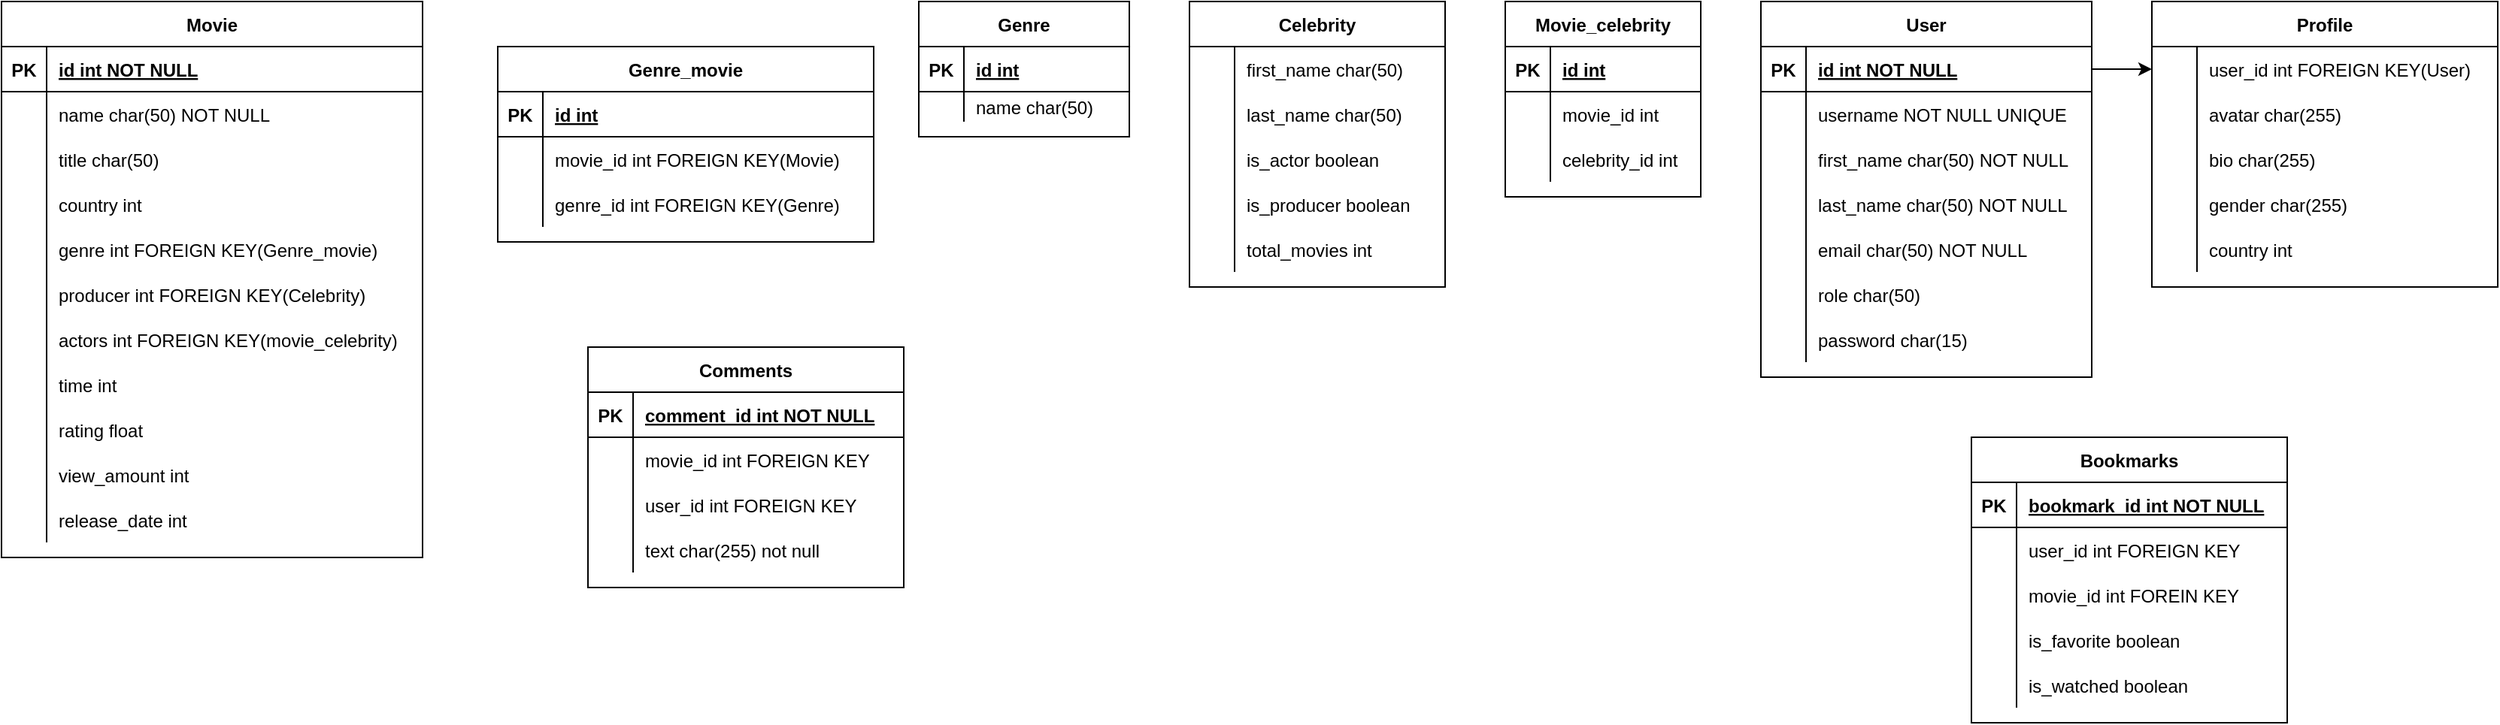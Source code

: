 <mxfile version="20.6.2" type="device"><diagram id="R2lEEEUBdFMjLlhIrx00" name="Page-1"><mxGraphModel dx="1697" dy="449" grid="1" gridSize="10" guides="1" tooltips="1" connect="1" arrows="1" fold="1" page="1" pageScale="1" pageWidth="850" pageHeight="1100" math="0" shadow="0" extFonts="Permanent Marker^https://fonts.googleapis.com/css?family=Permanent+Marker"><root><mxCell id="0"/><mxCell id="1" parent="0"/><mxCell id="4QuX4RFmd0VjL3RTdaR1-1" value="Movie" style="shape=table;startSize=30;container=1;collapsible=1;childLayout=tableLayout;fixedRows=1;rowLines=0;fontStyle=1;align=center;resizeLast=1;" parent="1" vertex="1"><mxGeometry x="-410" y="50" width="280" height="370" as="geometry"/></mxCell><mxCell id="4QuX4RFmd0VjL3RTdaR1-2" value="" style="shape=tableRow;horizontal=0;startSize=0;swimlaneHead=0;swimlaneBody=0;fillColor=none;collapsible=0;dropTarget=0;points=[[0,0.5],[1,0.5]];portConstraint=eastwest;top=0;left=0;right=0;bottom=1;" parent="4QuX4RFmd0VjL3RTdaR1-1" vertex="1"><mxGeometry y="30" width="280" height="30" as="geometry"/></mxCell><mxCell id="4QuX4RFmd0VjL3RTdaR1-3" value="PK" style="shape=partialRectangle;overflow=hidden;connectable=0;fillColor=none;top=0;left=0;bottom=0;right=0;fontStyle=1;" parent="4QuX4RFmd0VjL3RTdaR1-2" vertex="1"><mxGeometry width="30" height="30" as="geometry"><mxRectangle width="30" height="30" as="alternateBounds"/></mxGeometry></mxCell><mxCell id="4QuX4RFmd0VjL3RTdaR1-4" value="id int NOT NULL " style="shape=partialRectangle;overflow=hidden;connectable=0;fillColor=none;align=left;top=0;left=0;bottom=0;right=0;spacingLeft=6;fontStyle=5;" parent="4QuX4RFmd0VjL3RTdaR1-2" vertex="1"><mxGeometry x="30" width="250" height="30" as="geometry"><mxRectangle width="250" height="30" as="alternateBounds"/></mxGeometry></mxCell><mxCell id="4QuX4RFmd0VjL3RTdaR1-5" value="" style="shape=tableRow;horizontal=0;startSize=0;swimlaneHead=0;swimlaneBody=0;fillColor=none;collapsible=0;dropTarget=0;points=[[0,0.5],[1,0.5]];portConstraint=eastwest;top=0;left=0;right=0;bottom=0;" parent="4QuX4RFmd0VjL3RTdaR1-1" vertex="1"><mxGeometry y="60" width="280" height="30" as="geometry"/></mxCell><mxCell id="4QuX4RFmd0VjL3RTdaR1-6" value="" style="shape=partialRectangle;overflow=hidden;connectable=0;fillColor=none;top=0;left=0;bottom=0;right=0;" parent="4QuX4RFmd0VjL3RTdaR1-5" vertex="1"><mxGeometry width="30" height="30" as="geometry"><mxRectangle width="30" height="30" as="alternateBounds"/></mxGeometry></mxCell><mxCell id="4QuX4RFmd0VjL3RTdaR1-7" value="name char(50) NOT NULL" style="shape=partialRectangle;overflow=hidden;connectable=0;fillColor=none;align=left;top=0;left=0;bottom=0;right=0;spacingLeft=6;" parent="4QuX4RFmd0VjL3RTdaR1-5" vertex="1"><mxGeometry x="30" width="250" height="30" as="geometry"><mxRectangle width="250" height="30" as="alternateBounds"/></mxGeometry></mxCell><mxCell id="4QuX4RFmd0VjL3RTdaR1-8" value="" style="shape=tableRow;horizontal=0;startSize=0;swimlaneHead=0;swimlaneBody=0;fillColor=none;collapsible=0;dropTarget=0;points=[[0,0.5],[1,0.5]];portConstraint=eastwest;top=0;left=0;right=0;bottom=0;" parent="4QuX4RFmd0VjL3RTdaR1-1" vertex="1"><mxGeometry y="90" width="280" height="30" as="geometry"/></mxCell><mxCell id="4QuX4RFmd0VjL3RTdaR1-9" value="" style="shape=partialRectangle;overflow=hidden;connectable=0;fillColor=none;top=0;left=0;bottom=0;right=0;" parent="4QuX4RFmd0VjL3RTdaR1-8" vertex="1"><mxGeometry width="30" height="30" as="geometry"><mxRectangle width="30" height="30" as="alternateBounds"/></mxGeometry></mxCell><mxCell id="4QuX4RFmd0VjL3RTdaR1-10" value="title char(50)" style="shape=partialRectangle;overflow=hidden;connectable=0;fillColor=none;align=left;top=0;left=0;bottom=0;right=0;spacingLeft=6;" parent="4QuX4RFmd0VjL3RTdaR1-8" vertex="1"><mxGeometry x="30" width="250" height="30" as="geometry"><mxRectangle width="250" height="30" as="alternateBounds"/></mxGeometry></mxCell><mxCell id="4QuX4RFmd0VjL3RTdaR1-11" value="" style="shape=tableRow;horizontal=0;startSize=0;swimlaneHead=0;swimlaneBody=0;fillColor=none;collapsible=0;dropTarget=0;points=[[0,0.5],[1,0.5]];portConstraint=eastwest;top=0;left=0;right=0;bottom=0;" parent="4QuX4RFmd0VjL3RTdaR1-1" vertex="1"><mxGeometry y="120" width="280" height="30" as="geometry"/></mxCell><mxCell id="4QuX4RFmd0VjL3RTdaR1-12" value="" style="shape=partialRectangle;overflow=hidden;connectable=0;fillColor=none;top=0;left=0;bottom=0;right=0;" parent="4QuX4RFmd0VjL3RTdaR1-11" vertex="1"><mxGeometry width="30" height="30" as="geometry"><mxRectangle width="30" height="30" as="alternateBounds"/></mxGeometry></mxCell><mxCell id="4QuX4RFmd0VjL3RTdaR1-13" value="country int" style="shape=partialRectangle;overflow=hidden;connectable=0;fillColor=none;align=left;top=0;left=0;bottom=0;right=0;spacingLeft=6;" parent="4QuX4RFmd0VjL3RTdaR1-11" vertex="1"><mxGeometry x="30" width="250" height="30" as="geometry"><mxRectangle width="250" height="30" as="alternateBounds"/></mxGeometry></mxCell><mxCell id="4QuX4RFmd0VjL3RTdaR1-14" value="" style="shape=tableRow;horizontal=0;startSize=0;swimlaneHead=0;swimlaneBody=0;fillColor=none;collapsible=0;dropTarget=0;points=[[0,0.5],[1,0.5]];portConstraint=eastwest;top=0;left=0;right=0;bottom=0;" parent="4QuX4RFmd0VjL3RTdaR1-1" vertex="1"><mxGeometry y="150" width="280" height="30" as="geometry"/></mxCell><mxCell id="4QuX4RFmd0VjL3RTdaR1-15" value="" style="shape=partialRectangle;overflow=hidden;connectable=0;fillColor=none;top=0;left=0;bottom=0;right=0;" parent="4QuX4RFmd0VjL3RTdaR1-14" vertex="1"><mxGeometry width="30" height="30" as="geometry"><mxRectangle width="30" height="30" as="alternateBounds"/></mxGeometry></mxCell><mxCell id="4QuX4RFmd0VjL3RTdaR1-16" value="genre int FOREIGN KEY(Genre_movie)" style="shape=partialRectangle;overflow=hidden;connectable=0;fillColor=none;align=left;top=0;left=0;bottom=0;right=0;spacingLeft=6;" parent="4QuX4RFmd0VjL3RTdaR1-14" vertex="1"><mxGeometry x="30" width="250" height="30" as="geometry"><mxRectangle width="250" height="30" as="alternateBounds"/></mxGeometry></mxCell><mxCell id="4QuX4RFmd0VjL3RTdaR1-17" value="" style="shape=tableRow;horizontal=0;startSize=0;swimlaneHead=0;swimlaneBody=0;fillColor=none;collapsible=0;dropTarget=0;points=[[0,0.5],[1,0.5]];portConstraint=eastwest;top=0;left=0;right=0;bottom=0;" parent="4QuX4RFmd0VjL3RTdaR1-1" vertex="1"><mxGeometry y="180" width="280" height="30" as="geometry"/></mxCell><mxCell id="4QuX4RFmd0VjL3RTdaR1-18" value="" style="shape=partialRectangle;overflow=hidden;connectable=0;fillColor=none;top=0;left=0;bottom=0;right=0;" parent="4QuX4RFmd0VjL3RTdaR1-17" vertex="1"><mxGeometry width="30" height="30" as="geometry"><mxRectangle width="30" height="30" as="alternateBounds"/></mxGeometry></mxCell><mxCell id="4QuX4RFmd0VjL3RTdaR1-19" value="producer int FOREIGN KEY(Celebrity)" style="shape=partialRectangle;overflow=hidden;connectable=0;fillColor=none;align=left;top=0;left=0;bottom=0;right=0;spacingLeft=6;" parent="4QuX4RFmd0VjL3RTdaR1-17" vertex="1"><mxGeometry x="30" width="250" height="30" as="geometry"><mxRectangle width="250" height="30" as="alternateBounds"/></mxGeometry></mxCell><mxCell id="4QuX4RFmd0VjL3RTdaR1-20" value="" style="shape=tableRow;horizontal=0;startSize=0;swimlaneHead=0;swimlaneBody=0;fillColor=none;collapsible=0;dropTarget=0;points=[[0,0.5],[1,0.5]];portConstraint=eastwest;top=0;left=0;right=0;bottom=0;" parent="4QuX4RFmd0VjL3RTdaR1-1" vertex="1"><mxGeometry y="210" width="280" height="30" as="geometry"/></mxCell><mxCell id="4QuX4RFmd0VjL3RTdaR1-21" value="" style="shape=partialRectangle;overflow=hidden;connectable=0;fillColor=none;top=0;left=0;bottom=0;right=0;" parent="4QuX4RFmd0VjL3RTdaR1-20" vertex="1"><mxGeometry width="30" height="30" as="geometry"><mxRectangle width="30" height="30" as="alternateBounds"/></mxGeometry></mxCell><mxCell id="4QuX4RFmd0VjL3RTdaR1-22" value="actors int FOREIGN KEY(movie_celebrity)" style="shape=partialRectangle;overflow=hidden;connectable=0;fillColor=none;align=left;top=0;left=0;bottom=0;right=0;spacingLeft=6;" parent="4QuX4RFmd0VjL3RTdaR1-20" vertex="1"><mxGeometry x="30" width="250" height="30" as="geometry"><mxRectangle width="250" height="30" as="alternateBounds"/></mxGeometry></mxCell><mxCell id="4QuX4RFmd0VjL3RTdaR1-23" value="" style="shape=tableRow;horizontal=0;startSize=0;swimlaneHead=0;swimlaneBody=0;fillColor=none;collapsible=0;dropTarget=0;points=[[0,0.5],[1,0.5]];portConstraint=eastwest;top=0;left=0;right=0;bottom=0;" parent="4QuX4RFmd0VjL3RTdaR1-1" vertex="1"><mxGeometry y="240" width="280" height="30" as="geometry"/></mxCell><mxCell id="4QuX4RFmd0VjL3RTdaR1-24" value="" style="shape=partialRectangle;overflow=hidden;connectable=0;fillColor=none;top=0;left=0;bottom=0;right=0;" parent="4QuX4RFmd0VjL3RTdaR1-23" vertex="1"><mxGeometry width="30" height="30" as="geometry"><mxRectangle width="30" height="30" as="alternateBounds"/></mxGeometry></mxCell><mxCell id="4QuX4RFmd0VjL3RTdaR1-25" value="time int" style="shape=partialRectangle;overflow=hidden;connectable=0;fillColor=none;align=left;top=0;left=0;bottom=0;right=0;spacingLeft=6;" parent="4QuX4RFmd0VjL3RTdaR1-23" vertex="1"><mxGeometry x="30" width="250" height="30" as="geometry"><mxRectangle width="250" height="30" as="alternateBounds"/></mxGeometry></mxCell><mxCell id="4QuX4RFmd0VjL3RTdaR1-26" value="" style="shape=tableRow;horizontal=0;startSize=0;swimlaneHead=0;swimlaneBody=0;fillColor=none;collapsible=0;dropTarget=0;points=[[0,0.5],[1,0.5]];portConstraint=eastwest;top=0;left=0;right=0;bottom=0;" parent="4QuX4RFmd0VjL3RTdaR1-1" vertex="1"><mxGeometry y="270" width="280" height="30" as="geometry"/></mxCell><mxCell id="4QuX4RFmd0VjL3RTdaR1-27" value="" style="shape=partialRectangle;overflow=hidden;connectable=0;fillColor=none;top=0;left=0;bottom=0;right=0;" parent="4QuX4RFmd0VjL3RTdaR1-26" vertex="1"><mxGeometry width="30" height="30" as="geometry"><mxRectangle width="30" height="30" as="alternateBounds"/></mxGeometry></mxCell><mxCell id="4QuX4RFmd0VjL3RTdaR1-28" value="rating float" style="shape=partialRectangle;overflow=hidden;connectable=0;fillColor=none;align=left;top=0;left=0;bottom=0;right=0;spacingLeft=6;" parent="4QuX4RFmd0VjL3RTdaR1-26" vertex="1"><mxGeometry x="30" width="250" height="30" as="geometry"><mxRectangle width="250" height="30" as="alternateBounds"/></mxGeometry></mxCell><mxCell id="4QuX4RFmd0VjL3RTdaR1-29" value="" style="shape=tableRow;horizontal=0;startSize=0;swimlaneHead=0;swimlaneBody=0;fillColor=none;collapsible=0;dropTarget=0;points=[[0,0.5],[1,0.5]];portConstraint=eastwest;top=0;left=0;right=0;bottom=0;" parent="4QuX4RFmd0VjL3RTdaR1-1" vertex="1"><mxGeometry y="300" width="280" height="30" as="geometry"/></mxCell><mxCell id="4QuX4RFmd0VjL3RTdaR1-30" value="" style="shape=partialRectangle;overflow=hidden;connectable=0;fillColor=none;top=0;left=0;bottom=0;right=0;" parent="4QuX4RFmd0VjL3RTdaR1-29" vertex="1"><mxGeometry width="30" height="30" as="geometry"><mxRectangle width="30" height="30" as="alternateBounds"/></mxGeometry></mxCell><mxCell id="4QuX4RFmd0VjL3RTdaR1-31" value="view_amount int" style="shape=partialRectangle;overflow=hidden;connectable=0;fillColor=none;align=left;top=0;left=0;bottom=0;right=0;spacingLeft=6;" parent="4QuX4RFmd0VjL3RTdaR1-29" vertex="1"><mxGeometry x="30" width="250" height="30" as="geometry"><mxRectangle width="250" height="30" as="alternateBounds"/></mxGeometry></mxCell><mxCell id="4QuX4RFmd0VjL3RTdaR1-32" value="" style="shape=tableRow;horizontal=0;startSize=0;swimlaneHead=0;swimlaneBody=0;fillColor=none;collapsible=0;dropTarget=0;points=[[0,0.5],[1,0.5]];portConstraint=eastwest;top=0;left=0;right=0;bottom=0;" parent="4QuX4RFmd0VjL3RTdaR1-1" vertex="1"><mxGeometry y="330" width="280" height="30" as="geometry"/></mxCell><mxCell id="4QuX4RFmd0VjL3RTdaR1-33" value="" style="shape=partialRectangle;overflow=hidden;connectable=0;fillColor=none;top=0;left=0;bottom=0;right=0;" parent="4QuX4RFmd0VjL3RTdaR1-32" vertex="1"><mxGeometry width="30" height="30" as="geometry"><mxRectangle width="30" height="30" as="alternateBounds"/></mxGeometry></mxCell><mxCell id="4QuX4RFmd0VjL3RTdaR1-34" value="release_date int" style="shape=partialRectangle;overflow=hidden;connectable=0;fillColor=none;align=left;top=0;left=0;bottom=0;right=0;spacingLeft=6;" parent="4QuX4RFmd0VjL3RTdaR1-32" vertex="1"><mxGeometry x="30" width="250" height="30" as="geometry"><mxRectangle width="250" height="30" as="alternateBounds"/></mxGeometry></mxCell><mxCell id="4QuX4RFmd0VjL3RTdaR1-35" value="Genre_movie" style="shape=table;startSize=30;container=1;collapsible=1;childLayout=tableLayout;fixedRows=1;rowLines=0;fontStyle=1;align=center;resizeLast=1;" parent="1" vertex="1"><mxGeometry x="-80" y="80" width="250" height="130" as="geometry"/></mxCell><mxCell id="4QuX4RFmd0VjL3RTdaR1-36" value="" style="shape=tableRow;horizontal=0;startSize=0;swimlaneHead=0;swimlaneBody=0;fillColor=none;collapsible=0;dropTarget=0;points=[[0,0.5],[1,0.5]];portConstraint=eastwest;top=0;left=0;right=0;bottom=1;" parent="4QuX4RFmd0VjL3RTdaR1-35" vertex="1"><mxGeometry y="30" width="250" height="30" as="geometry"/></mxCell><mxCell id="4QuX4RFmd0VjL3RTdaR1-37" value="PK" style="shape=partialRectangle;overflow=hidden;connectable=0;fillColor=none;top=0;left=0;bottom=0;right=0;fontStyle=1;" parent="4QuX4RFmd0VjL3RTdaR1-36" vertex="1"><mxGeometry width="30" height="30" as="geometry"><mxRectangle width="30" height="30" as="alternateBounds"/></mxGeometry></mxCell><mxCell id="4QuX4RFmd0VjL3RTdaR1-38" value="id int" style="shape=partialRectangle;overflow=hidden;connectable=0;fillColor=none;align=left;top=0;left=0;bottom=0;right=0;spacingLeft=6;fontStyle=5;" parent="4QuX4RFmd0VjL3RTdaR1-36" vertex="1"><mxGeometry x="30" width="220" height="30" as="geometry"><mxRectangle width="220" height="30" as="alternateBounds"/></mxGeometry></mxCell><mxCell id="4QuX4RFmd0VjL3RTdaR1-39" value="" style="shape=tableRow;horizontal=0;startSize=0;swimlaneHead=0;swimlaneBody=0;fillColor=none;collapsible=0;dropTarget=0;points=[[0,0.5],[1,0.5]];portConstraint=eastwest;top=0;left=0;right=0;bottom=0;" parent="4QuX4RFmd0VjL3RTdaR1-35" vertex="1"><mxGeometry y="60" width="250" height="30" as="geometry"/></mxCell><mxCell id="4QuX4RFmd0VjL3RTdaR1-40" value="" style="shape=partialRectangle;overflow=hidden;connectable=0;fillColor=none;top=0;left=0;bottom=0;right=0;" parent="4QuX4RFmd0VjL3RTdaR1-39" vertex="1"><mxGeometry width="30" height="30" as="geometry"><mxRectangle width="30" height="30" as="alternateBounds"/></mxGeometry></mxCell><mxCell id="4QuX4RFmd0VjL3RTdaR1-41" value="movie_id int FOREIGN KEY(Movie)" style="shape=partialRectangle;overflow=hidden;connectable=0;fillColor=none;align=left;top=0;left=0;bottom=0;right=0;spacingLeft=6;" parent="4QuX4RFmd0VjL3RTdaR1-39" vertex="1"><mxGeometry x="30" width="220" height="30" as="geometry"><mxRectangle width="220" height="30" as="alternateBounds"/></mxGeometry></mxCell><mxCell id="4QuX4RFmd0VjL3RTdaR1-42" value="" style="shape=tableRow;horizontal=0;startSize=0;swimlaneHead=0;swimlaneBody=0;fillColor=none;collapsible=0;dropTarget=0;points=[[0,0.5],[1,0.5]];portConstraint=eastwest;top=0;left=0;right=0;bottom=0;" parent="4QuX4RFmd0VjL3RTdaR1-35" vertex="1"><mxGeometry y="90" width="250" height="30" as="geometry"/></mxCell><mxCell id="4QuX4RFmd0VjL3RTdaR1-43" value="" style="shape=partialRectangle;overflow=hidden;connectable=0;fillColor=none;top=0;left=0;bottom=0;right=0;" parent="4QuX4RFmd0VjL3RTdaR1-42" vertex="1"><mxGeometry width="30" height="30" as="geometry"><mxRectangle width="30" height="30" as="alternateBounds"/></mxGeometry></mxCell><mxCell id="4QuX4RFmd0VjL3RTdaR1-44" value="genre_id int FOREIGN KEY(Genre)" style="shape=partialRectangle;overflow=hidden;connectable=0;fillColor=none;align=left;top=0;left=0;bottom=0;right=0;spacingLeft=6;" parent="4QuX4RFmd0VjL3RTdaR1-42" vertex="1"><mxGeometry x="30" width="220" height="30" as="geometry"><mxRectangle width="220" height="30" as="alternateBounds"/></mxGeometry></mxCell><mxCell id="4QuX4RFmd0VjL3RTdaR1-45" value="Genre" style="shape=table;startSize=30;container=1;collapsible=1;childLayout=tableLayout;fixedRows=1;rowLines=0;fontStyle=1;align=center;resizeLast=1;" parent="1" vertex="1"><mxGeometry x="200" y="50" width="140" height="90" as="geometry"/></mxCell><mxCell id="4QuX4RFmd0VjL3RTdaR1-46" value="" style="shape=tableRow;horizontal=0;startSize=0;swimlaneHead=0;swimlaneBody=0;fillColor=none;collapsible=0;dropTarget=0;points=[[0,0.5],[1,0.5]];portConstraint=eastwest;top=0;left=0;right=0;bottom=1;" parent="4QuX4RFmd0VjL3RTdaR1-45" vertex="1"><mxGeometry y="30" width="140" height="30" as="geometry"/></mxCell><mxCell id="4QuX4RFmd0VjL3RTdaR1-47" value="PK" style="shape=partialRectangle;overflow=hidden;connectable=0;fillColor=none;top=0;left=0;bottom=0;right=0;fontStyle=1;" parent="4QuX4RFmd0VjL3RTdaR1-46" vertex="1"><mxGeometry width="30" height="30" as="geometry"><mxRectangle width="30" height="30" as="alternateBounds"/></mxGeometry></mxCell><mxCell id="4QuX4RFmd0VjL3RTdaR1-48" value="id int" style="shape=partialRectangle;overflow=hidden;connectable=0;fillColor=none;align=left;top=0;left=0;bottom=0;right=0;spacingLeft=6;fontStyle=5;" parent="4QuX4RFmd0VjL3RTdaR1-46" vertex="1"><mxGeometry x="30" width="110" height="30" as="geometry"><mxRectangle width="110" height="30" as="alternateBounds"/></mxGeometry></mxCell><mxCell id="4QuX4RFmd0VjL3RTdaR1-49" value="" style="shape=tableRow;horizontal=0;startSize=0;swimlaneHead=0;swimlaneBody=0;fillColor=none;collapsible=0;dropTarget=0;points=[[0,0.5],[1,0.5]];portConstraint=eastwest;top=0;left=0;right=0;bottom=0;" parent="4QuX4RFmd0VjL3RTdaR1-45" vertex="1"><mxGeometry y="60" width="140" height="20" as="geometry"/></mxCell><mxCell id="4QuX4RFmd0VjL3RTdaR1-50" value="" style="shape=partialRectangle;overflow=hidden;connectable=0;fillColor=none;top=0;left=0;bottom=0;right=0;" parent="4QuX4RFmd0VjL3RTdaR1-49" vertex="1"><mxGeometry width="30" height="20" as="geometry"><mxRectangle width="30" height="20" as="alternateBounds"/></mxGeometry></mxCell><mxCell id="4QuX4RFmd0VjL3RTdaR1-51" value="name char(50)" style="shape=partialRectangle;overflow=hidden;connectable=0;fillColor=none;align=left;top=0;left=0;bottom=0;right=0;spacingLeft=6;" parent="4QuX4RFmd0VjL3RTdaR1-49" vertex="1"><mxGeometry x="30" width="110" height="20" as="geometry"><mxRectangle width="110" height="20" as="alternateBounds"/></mxGeometry></mxCell><mxCell id="4QuX4RFmd0VjL3RTdaR1-52" value="Celebrity" style="shape=table;startSize=30;container=1;collapsible=1;childLayout=tableLayout;fixedRows=1;rowLines=0;fontStyle=1;align=center;resizeLast=1;" parent="1" vertex="1"><mxGeometry x="380" y="50" width="170" height="190" as="geometry"/></mxCell><mxCell id="4QuX4RFmd0VjL3RTdaR1-53" value="" style="shape=tableRow;horizontal=0;startSize=0;swimlaneHead=0;swimlaneBody=0;fillColor=none;collapsible=0;dropTarget=0;points=[[0,0.5],[1,0.5]];portConstraint=eastwest;top=0;left=0;right=0;bottom=0;" parent="4QuX4RFmd0VjL3RTdaR1-52" vertex="1"><mxGeometry y="30" width="170" height="30" as="geometry"/></mxCell><mxCell id="4QuX4RFmd0VjL3RTdaR1-54" value="" style="shape=partialRectangle;overflow=hidden;connectable=0;fillColor=none;top=0;left=0;bottom=0;right=0;" parent="4QuX4RFmd0VjL3RTdaR1-53" vertex="1"><mxGeometry width="30" height="30" as="geometry"><mxRectangle width="30" height="30" as="alternateBounds"/></mxGeometry></mxCell><mxCell id="4QuX4RFmd0VjL3RTdaR1-55" value="first_name char(50)" style="shape=partialRectangle;overflow=hidden;connectable=0;fillColor=none;align=left;top=0;left=0;bottom=0;right=0;spacingLeft=6;" parent="4QuX4RFmd0VjL3RTdaR1-53" vertex="1"><mxGeometry x="30" width="140" height="30" as="geometry"><mxRectangle width="140" height="30" as="alternateBounds"/></mxGeometry></mxCell><mxCell id="4QuX4RFmd0VjL3RTdaR1-56" value="" style="shape=tableRow;horizontal=0;startSize=0;swimlaneHead=0;swimlaneBody=0;fillColor=none;collapsible=0;dropTarget=0;points=[[0,0.5],[1,0.5]];portConstraint=eastwest;top=0;left=0;right=0;bottom=0;" parent="4QuX4RFmd0VjL3RTdaR1-52" vertex="1"><mxGeometry y="60" width="170" height="30" as="geometry"/></mxCell><mxCell id="4QuX4RFmd0VjL3RTdaR1-57" value="" style="shape=partialRectangle;overflow=hidden;connectable=0;fillColor=none;top=0;left=0;bottom=0;right=0;" parent="4QuX4RFmd0VjL3RTdaR1-56" vertex="1"><mxGeometry width="30" height="30" as="geometry"><mxRectangle width="30" height="30" as="alternateBounds"/></mxGeometry></mxCell><mxCell id="4QuX4RFmd0VjL3RTdaR1-58" value="last_name char(50)" style="shape=partialRectangle;overflow=hidden;connectable=0;fillColor=none;align=left;top=0;left=0;bottom=0;right=0;spacingLeft=6;" parent="4QuX4RFmd0VjL3RTdaR1-56" vertex="1"><mxGeometry x="30" width="140" height="30" as="geometry"><mxRectangle width="140" height="30" as="alternateBounds"/></mxGeometry></mxCell><mxCell id="4QuX4RFmd0VjL3RTdaR1-59" value="" style="shape=tableRow;horizontal=0;startSize=0;swimlaneHead=0;swimlaneBody=0;fillColor=none;collapsible=0;dropTarget=0;points=[[0,0.5],[1,0.5]];portConstraint=eastwest;top=0;left=0;right=0;bottom=0;" parent="4QuX4RFmd0VjL3RTdaR1-52" vertex="1"><mxGeometry y="90" width="170" height="30" as="geometry"/></mxCell><mxCell id="4QuX4RFmd0VjL3RTdaR1-60" value="" style="shape=partialRectangle;overflow=hidden;connectable=0;fillColor=none;top=0;left=0;bottom=0;right=0;" parent="4QuX4RFmd0VjL3RTdaR1-59" vertex="1"><mxGeometry width="30" height="30" as="geometry"><mxRectangle width="30" height="30" as="alternateBounds"/></mxGeometry></mxCell><mxCell id="4QuX4RFmd0VjL3RTdaR1-61" value="is_actor boolean" style="shape=partialRectangle;overflow=hidden;connectable=0;fillColor=none;align=left;top=0;left=0;bottom=0;right=0;spacingLeft=6;" parent="4QuX4RFmd0VjL3RTdaR1-59" vertex="1"><mxGeometry x="30" width="140" height="30" as="geometry"><mxRectangle width="140" height="30" as="alternateBounds"/></mxGeometry></mxCell><mxCell id="4QuX4RFmd0VjL3RTdaR1-62" value="" style="shape=tableRow;horizontal=0;startSize=0;swimlaneHead=0;swimlaneBody=0;fillColor=none;collapsible=0;dropTarget=0;points=[[0,0.5],[1,0.5]];portConstraint=eastwest;top=0;left=0;right=0;bottom=0;" parent="4QuX4RFmd0VjL3RTdaR1-52" vertex="1"><mxGeometry y="120" width="170" height="30" as="geometry"/></mxCell><mxCell id="4QuX4RFmd0VjL3RTdaR1-63" value="" style="shape=partialRectangle;overflow=hidden;connectable=0;fillColor=none;top=0;left=0;bottom=0;right=0;" parent="4QuX4RFmd0VjL3RTdaR1-62" vertex="1"><mxGeometry width="30" height="30" as="geometry"><mxRectangle width="30" height="30" as="alternateBounds"/></mxGeometry></mxCell><mxCell id="4QuX4RFmd0VjL3RTdaR1-64" value="is_producer boolean" style="shape=partialRectangle;overflow=hidden;connectable=0;fillColor=none;align=left;top=0;left=0;bottom=0;right=0;spacingLeft=6;" parent="4QuX4RFmd0VjL3RTdaR1-62" vertex="1"><mxGeometry x="30" width="140" height="30" as="geometry"><mxRectangle width="140" height="30" as="alternateBounds"/></mxGeometry></mxCell><mxCell id="4QuX4RFmd0VjL3RTdaR1-65" value="" style="shape=tableRow;horizontal=0;startSize=0;swimlaneHead=0;swimlaneBody=0;fillColor=none;collapsible=0;dropTarget=0;points=[[0,0.5],[1,0.5]];portConstraint=eastwest;top=0;left=0;right=0;bottom=0;" parent="4QuX4RFmd0VjL3RTdaR1-52" vertex="1"><mxGeometry y="150" width="170" height="30" as="geometry"/></mxCell><mxCell id="4QuX4RFmd0VjL3RTdaR1-66" value="" style="shape=partialRectangle;overflow=hidden;connectable=0;fillColor=none;top=0;left=0;bottom=0;right=0;" parent="4QuX4RFmd0VjL3RTdaR1-65" vertex="1"><mxGeometry width="30" height="30" as="geometry"><mxRectangle width="30" height="30" as="alternateBounds"/></mxGeometry></mxCell><mxCell id="4QuX4RFmd0VjL3RTdaR1-67" value="total_movies int" style="shape=partialRectangle;overflow=hidden;connectable=0;fillColor=none;align=left;top=0;left=0;bottom=0;right=0;spacingLeft=6;" parent="4QuX4RFmd0VjL3RTdaR1-65" vertex="1"><mxGeometry x="30" width="140" height="30" as="geometry"><mxRectangle width="140" height="30" as="alternateBounds"/></mxGeometry></mxCell><mxCell id="4QuX4RFmd0VjL3RTdaR1-68" value="Movie_celebrity" style="shape=table;startSize=30;container=1;collapsible=1;childLayout=tableLayout;fixedRows=1;rowLines=0;fontStyle=1;align=center;resizeLast=1;" parent="1" vertex="1"><mxGeometry x="590" y="50" width="130" height="130" as="geometry"/></mxCell><mxCell id="4QuX4RFmd0VjL3RTdaR1-69" value="" style="shape=tableRow;horizontal=0;startSize=0;swimlaneHead=0;swimlaneBody=0;fillColor=none;collapsible=0;dropTarget=0;points=[[0,0.5],[1,0.5]];portConstraint=eastwest;top=0;left=0;right=0;bottom=1;" parent="4QuX4RFmd0VjL3RTdaR1-68" vertex="1"><mxGeometry y="30" width="130" height="30" as="geometry"/></mxCell><mxCell id="4QuX4RFmd0VjL3RTdaR1-70" value="PK" style="shape=partialRectangle;overflow=hidden;connectable=0;fillColor=none;top=0;left=0;bottom=0;right=0;fontStyle=1;" parent="4QuX4RFmd0VjL3RTdaR1-69" vertex="1"><mxGeometry width="30" height="30" as="geometry"><mxRectangle width="30" height="30" as="alternateBounds"/></mxGeometry></mxCell><mxCell id="4QuX4RFmd0VjL3RTdaR1-71" value="id int" style="shape=partialRectangle;overflow=hidden;connectable=0;fillColor=none;align=left;top=0;left=0;bottom=0;right=0;spacingLeft=6;fontStyle=5;" parent="4QuX4RFmd0VjL3RTdaR1-69" vertex="1"><mxGeometry x="30" width="100" height="30" as="geometry"><mxRectangle width="100" height="30" as="alternateBounds"/></mxGeometry></mxCell><mxCell id="4QuX4RFmd0VjL3RTdaR1-72" value="" style="shape=tableRow;horizontal=0;startSize=0;swimlaneHead=0;swimlaneBody=0;fillColor=none;collapsible=0;dropTarget=0;points=[[0,0.5],[1,0.5]];portConstraint=eastwest;top=0;left=0;right=0;bottom=0;" parent="4QuX4RFmd0VjL3RTdaR1-68" vertex="1"><mxGeometry y="60" width="130" height="30" as="geometry"/></mxCell><mxCell id="4QuX4RFmd0VjL3RTdaR1-73" value="" style="shape=partialRectangle;overflow=hidden;connectable=0;fillColor=none;top=0;left=0;bottom=0;right=0;" parent="4QuX4RFmd0VjL3RTdaR1-72" vertex="1"><mxGeometry width="30" height="30" as="geometry"><mxRectangle width="30" height="30" as="alternateBounds"/></mxGeometry></mxCell><mxCell id="4QuX4RFmd0VjL3RTdaR1-74" value="movie_id int" style="shape=partialRectangle;overflow=hidden;connectable=0;fillColor=none;align=left;top=0;left=0;bottom=0;right=0;spacingLeft=6;" parent="4QuX4RFmd0VjL3RTdaR1-72" vertex="1"><mxGeometry x="30" width="100" height="30" as="geometry"><mxRectangle width="100" height="30" as="alternateBounds"/></mxGeometry></mxCell><mxCell id="4QuX4RFmd0VjL3RTdaR1-75" value="" style="shape=tableRow;horizontal=0;startSize=0;swimlaneHead=0;swimlaneBody=0;fillColor=none;collapsible=0;dropTarget=0;points=[[0,0.5],[1,0.5]];portConstraint=eastwest;top=0;left=0;right=0;bottom=0;" parent="4QuX4RFmd0VjL3RTdaR1-68" vertex="1"><mxGeometry y="90" width="130" height="30" as="geometry"/></mxCell><mxCell id="4QuX4RFmd0VjL3RTdaR1-76" value="" style="shape=partialRectangle;overflow=hidden;connectable=0;fillColor=none;top=0;left=0;bottom=0;right=0;" parent="4QuX4RFmd0VjL3RTdaR1-75" vertex="1"><mxGeometry width="30" height="30" as="geometry"><mxRectangle width="30" height="30" as="alternateBounds"/></mxGeometry></mxCell><mxCell id="4QuX4RFmd0VjL3RTdaR1-77" value="celebrity_id int" style="shape=partialRectangle;overflow=hidden;connectable=0;fillColor=none;align=left;top=0;left=0;bottom=0;right=0;spacingLeft=6;" parent="4QuX4RFmd0VjL3RTdaR1-75" vertex="1"><mxGeometry x="30" width="100" height="30" as="geometry"><mxRectangle width="100" height="30" as="alternateBounds"/></mxGeometry></mxCell><mxCell id="4QuX4RFmd0VjL3RTdaR1-78" value="User" style="shape=table;startSize=30;container=1;collapsible=1;childLayout=tableLayout;fixedRows=1;rowLines=0;fontStyle=1;align=center;resizeLast=1;" parent="1" vertex="1"><mxGeometry x="760" y="50" width="220" height="250" as="geometry"/></mxCell><mxCell id="4QuX4RFmd0VjL3RTdaR1-79" value="" style="shape=tableRow;horizontal=0;startSize=0;swimlaneHead=0;swimlaneBody=0;fillColor=none;collapsible=0;dropTarget=0;points=[[0,0.5],[1,0.5]];portConstraint=eastwest;top=0;left=0;right=0;bottom=1;" parent="4QuX4RFmd0VjL3RTdaR1-78" vertex="1"><mxGeometry y="30" width="220" height="30" as="geometry"/></mxCell><mxCell id="4QuX4RFmd0VjL3RTdaR1-80" value="PK" style="shape=partialRectangle;overflow=hidden;connectable=0;fillColor=none;top=0;left=0;bottom=0;right=0;fontStyle=1;" parent="4QuX4RFmd0VjL3RTdaR1-79" vertex="1"><mxGeometry width="30" height="30" as="geometry"><mxRectangle width="30" height="30" as="alternateBounds"/></mxGeometry></mxCell><mxCell id="4QuX4RFmd0VjL3RTdaR1-81" value="id int NOT NULL " style="shape=partialRectangle;overflow=hidden;connectable=0;fillColor=none;align=left;top=0;left=0;bottom=0;right=0;spacingLeft=6;fontStyle=5;" parent="4QuX4RFmd0VjL3RTdaR1-79" vertex="1"><mxGeometry x="30" width="190" height="30" as="geometry"><mxRectangle width="190" height="30" as="alternateBounds"/></mxGeometry></mxCell><mxCell id="4QuX4RFmd0VjL3RTdaR1-82" value="" style="shape=tableRow;horizontal=0;startSize=0;swimlaneHead=0;swimlaneBody=0;fillColor=none;collapsible=0;dropTarget=0;points=[[0,0.5],[1,0.5]];portConstraint=eastwest;top=0;left=0;right=0;bottom=0;" parent="4QuX4RFmd0VjL3RTdaR1-78" vertex="1"><mxGeometry y="60" width="220" height="30" as="geometry"/></mxCell><mxCell id="4QuX4RFmd0VjL3RTdaR1-83" value="" style="shape=partialRectangle;overflow=hidden;connectable=0;fillColor=none;top=0;left=0;bottom=0;right=0;" parent="4QuX4RFmd0VjL3RTdaR1-82" vertex="1"><mxGeometry width="30" height="30" as="geometry"><mxRectangle width="30" height="30" as="alternateBounds"/></mxGeometry></mxCell><mxCell id="4QuX4RFmd0VjL3RTdaR1-84" value="username NOT NULL UNIQUE" style="shape=partialRectangle;overflow=hidden;connectable=0;fillColor=none;align=left;top=0;left=0;bottom=0;right=0;spacingLeft=6;" parent="4QuX4RFmd0VjL3RTdaR1-82" vertex="1"><mxGeometry x="30" width="190" height="30" as="geometry"><mxRectangle width="190" height="30" as="alternateBounds"/></mxGeometry></mxCell><mxCell id="4QuX4RFmd0VjL3RTdaR1-85" value="" style="shape=tableRow;horizontal=0;startSize=0;swimlaneHead=0;swimlaneBody=0;fillColor=none;collapsible=0;dropTarget=0;points=[[0,0.5],[1,0.5]];portConstraint=eastwest;top=0;left=0;right=0;bottom=0;" parent="4QuX4RFmd0VjL3RTdaR1-78" vertex="1"><mxGeometry y="90" width="220" height="30" as="geometry"/></mxCell><mxCell id="4QuX4RFmd0VjL3RTdaR1-86" value="" style="shape=partialRectangle;overflow=hidden;connectable=0;fillColor=none;top=0;left=0;bottom=0;right=0;" parent="4QuX4RFmd0VjL3RTdaR1-85" vertex="1"><mxGeometry width="30" height="30" as="geometry"><mxRectangle width="30" height="30" as="alternateBounds"/></mxGeometry></mxCell><mxCell id="4QuX4RFmd0VjL3RTdaR1-87" value="first_name char(50) NOT NULL" style="shape=partialRectangle;overflow=hidden;connectable=0;fillColor=none;align=left;top=0;left=0;bottom=0;right=0;spacingLeft=6;" parent="4QuX4RFmd0VjL3RTdaR1-85" vertex="1"><mxGeometry x="30" width="190" height="30" as="geometry"><mxRectangle width="190" height="30" as="alternateBounds"/></mxGeometry></mxCell><mxCell id="4QuX4RFmd0VjL3RTdaR1-88" value="" style="shape=tableRow;horizontal=0;startSize=0;swimlaneHead=0;swimlaneBody=0;fillColor=none;collapsible=0;dropTarget=0;points=[[0,0.5],[1,0.5]];portConstraint=eastwest;top=0;left=0;right=0;bottom=0;" parent="4QuX4RFmd0VjL3RTdaR1-78" vertex="1"><mxGeometry y="120" width="220" height="30" as="geometry"/></mxCell><mxCell id="4QuX4RFmd0VjL3RTdaR1-89" value="" style="shape=partialRectangle;overflow=hidden;connectable=0;fillColor=none;top=0;left=0;bottom=0;right=0;" parent="4QuX4RFmd0VjL3RTdaR1-88" vertex="1"><mxGeometry width="30" height="30" as="geometry"><mxRectangle width="30" height="30" as="alternateBounds"/></mxGeometry></mxCell><mxCell id="4QuX4RFmd0VjL3RTdaR1-90" value="last_name char(50) NOT NULL" style="shape=partialRectangle;overflow=hidden;connectable=0;fillColor=none;align=left;top=0;left=0;bottom=0;right=0;spacingLeft=6;" parent="4QuX4RFmd0VjL3RTdaR1-88" vertex="1"><mxGeometry x="30" width="190" height="30" as="geometry"><mxRectangle width="190" height="30" as="alternateBounds"/></mxGeometry></mxCell><mxCell id="4QuX4RFmd0VjL3RTdaR1-91" value="" style="shape=tableRow;horizontal=0;startSize=0;swimlaneHead=0;swimlaneBody=0;fillColor=none;collapsible=0;dropTarget=0;points=[[0,0.5],[1,0.5]];portConstraint=eastwest;top=0;left=0;right=0;bottom=0;" parent="4QuX4RFmd0VjL3RTdaR1-78" vertex="1"><mxGeometry y="150" width="220" height="30" as="geometry"/></mxCell><mxCell id="4QuX4RFmd0VjL3RTdaR1-92" value="" style="shape=partialRectangle;overflow=hidden;connectable=0;fillColor=none;top=0;left=0;bottom=0;right=0;" parent="4QuX4RFmd0VjL3RTdaR1-91" vertex="1"><mxGeometry width="30" height="30" as="geometry"><mxRectangle width="30" height="30" as="alternateBounds"/></mxGeometry></mxCell><mxCell id="4QuX4RFmd0VjL3RTdaR1-93" value="email char(50) NOT NULL" style="shape=partialRectangle;overflow=hidden;connectable=0;fillColor=none;align=left;top=0;left=0;bottom=0;right=0;spacingLeft=6;" parent="4QuX4RFmd0VjL3RTdaR1-91" vertex="1"><mxGeometry x="30" width="190" height="30" as="geometry"><mxRectangle width="190" height="30" as="alternateBounds"/></mxGeometry></mxCell><mxCell id="4QuX4RFmd0VjL3RTdaR1-94" value="" style="shape=tableRow;horizontal=0;startSize=0;swimlaneHead=0;swimlaneBody=0;fillColor=none;collapsible=0;dropTarget=0;points=[[0,0.5],[1,0.5]];portConstraint=eastwest;top=0;left=0;right=0;bottom=0;" parent="4QuX4RFmd0VjL3RTdaR1-78" vertex="1"><mxGeometry y="180" width="220" height="30" as="geometry"/></mxCell><mxCell id="4QuX4RFmd0VjL3RTdaR1-95" value="" style="shape=partialRectangle;overflow=hidden;connectable=0;fillColor=none;top=0;left=0;bottom=0;right=0;" parent="4QuX4RFmd0VjL3RTdaR1-94" vertex="1"><mxGeometry width="30" height="30" as="geometry"><mxRectangle width="30" height="30" as="alternateBounds"/></mxGeometry></mxCell><mxCell id="4QuX4RFmd0VjL3RTdaR1-96" value="role char(50)" style="shape=partialRectangle;overflow=hidden;connectable=0;fillColor=none;align=left;top=0;left=0;bottom=0;right=0;spacingLeft=6;" parent="4QuX4RFmd0VjL3RTdaR1-94" vertex="1"><mxGeometry x="30" width="190" height="30" as="geometry"><mxRectangle width="190" height="30" as="alternateBounds"/></mxGeometry></mxCell><mxCell id="4QuX4RFmd0VjL3RTdaR1-97" value="" style="shape=tableRow;horizontal=0;startSize=0;swimlaneHead=0;swimlaneBody=0;fillColor=none;collapsible=0;dropTarget=0;points=[[0,0.5],[1,0.5]];portConstraint=eastwest;top=0;left=0;right=0;bottom=0;" parent="4QuX4RFmd0VjL3RTdaR1-78" vertex="1"><mxGeometry y="210" width="220" height="30" as="geometry"/></mxCell><mxCell id="4QuX4RFmd0VjL3RTdaR1-98" value="" style="shape=partialRectangle;overflow=hidden;connectable=0;fillColor=none;top=0;left=0;bottom=0;right=0;" parent="4QuX4RFmd0VjL3RTdaR1-97" vertex="1"><mxGeometry width="30" height="30" as="geometry"><mxRectangle width="30" height="30" as="alternateBounds"/></mxGeometry></mxCell><mxCell id="4QuX4RFmd0VjL3RTdaR1-99" value="password char(15)" style="shape=partialRectangle;overflow=hidden;connectable=0;fillColor=none;align=left;top=0;left=0;bottom=0;right=0;spacingLeft=6;" parent="4QuX4RFmd0VjL3RTdaR1-97" vertex="1"><mxGeometry x="30" width="190" height="30" as="geometry"><mxRectangle width="190" height="30" as="alternateBounds"/></mxGeometry></mxCell><mxCell id="4QuX4RFmd0VjL3RTdaR1-100" value="Profile" style="shape=table;startSize=30;container=1;collapsible=1;childLayout=tableLayout;fixedRows=1;rowLines=0;fontStyle=1;align=center;resizeLast=1;" parent="1" vertex="1"><mxGeometry x="1020" y="50" width="230" height="190" as="geometry"/></mxCell><mxCell id="4QuX4RFmd0VjL3RTdaR1-101" value="" style="shape=tableRow;horizontal=0;startSize=0;swimlaneHead=0;swimlaneBody=0;fillColor=none;collapsible=0;dropTarget=0;points=[[0,0.5],[1,0.5]];portConstraint=eastwest;top=0;left=0;right=0;bottom=0;" parent="4QuX4RFmd0VjL3RTdaR1-100" vertex="1"><mxGeometry y="30" width="230" height="30" as="geometry"/></mxCell><mxCell id="4QuX4RFmd0VjL3RTdaR1-102" value="" style="shape=partialRectangle;overflow=hidden;connectable=0;fillColor=none;top=0;left=0;bottom=0;right=0;" parent="4QuX4RFmd0VjL3RTdaR1-101" vertex="1"><mxGeometry width="30" height="30" as="geometry"><mxRectangle width="30" height="30" as="alternateBounds"/></mxGeometry></mxCell><mxCell id="4QuX4RFmd0VjL3RTdaR1-103" value="user_id int FOREIGN KEY(User)" style="shape=partialRectangle;overflow=hidden;connectable=0;fillColor=none;align=left;top=0;left=0;bottom=0;right=0;spacingLeft=6;" parent="4QuX4RFmd0VjL3RTdaR1-101" vertex="1"><mxGeometry x="30" width="200" height="30" as="geometry"><mxRectangle width="200" height="30" as="alternateBounds"/></mxGeometry></mxCell><mxCell id="4QuX4RFmd0VjL3RTdaR1-104" value="" style="shape=tableRow;horizontal=0;startSize=0;swimlaneHead=0;swimlaneBody=0;fillColor=none;collapsible=0;dropTarget=0;points=[[0,0.5],[1,0.5]];portConstraint=eastwest;top=0;left=0;right=0;bottom=0;" parent="4QuX4RFmd0VjL3RTdaR1-100" vertex="1"><mxGeometry y="60" width="230" height="30" as="geometry"/></mxCell><mxCell id="4QuX4RFmd0VjL3RTdaR1-105" value="" style="shape=partialRectangle;overflow=hidden;connectable=0;fillColor=none;top=0;left=0;bottom=0;right=0;" parent="4QuX4RFmd0VjL3RTdaR1-104" vertex="1"><mxGeometry width="30" height="30" as="geometry"><mxRectangle width="30" height="30" as="alternateBounds"/></mxGeometry></mxCell><mxCell id="4QuX4RFmd0VjL3RTdaR1-106" value="avatar char(255)" style="shape=partialRectangle;overflow=hidden;connectable=0;fillColor=none;align=left;top=0;left=0;bottom=0;right=0;spacingLeft=6;" parent="4QuX4RFmd0VjL3RTdaR1-104" vertex="1"><mxGeometry x="30" width="200" height="30" as="geometry"><mxRectangle width="200" height="30" as="alternateBounds"/></mxGeometry></mxCell><mxCell id="4QuX4RFmd0VjL3RTdaR1-107" value="" style="shape=tableRow;horizontal=0;startSize=0;swimlaneHead=0;swimlaneBody=0;fillColor=none;collapsible=0;dropTarget=0;points=[[0,0.5],[1,0.5]];portConstraint=eastwest;top=0;left=0;right=0;bottom=0;" parent="4QuX4RFmd0VjL3RTdaR1-100" vertex="1"><mxGeometry y="90" width="230" height="30" as="geometry"/></mxCell><mxCell id="4QuX4RFmd0VjL3RTdaR1-108" value="" style="shape=partialRectangle;overflow=hidden;connectable=0;fillColor=none;top=0;left=0;bottom=0;right=0;" parent="4QuX4RFmd0VjL3RTdaR1-107" vertex="1"><mxGeometry width="30" height="30" as="geometry"><mxRectangle width="30" height="30" as="alternateBounds"/></mxGeometry></mxCell><mxCell id="4QuX4RFmd0VjL3RTdaR1-109" value="bio char(255)" style="shape=partialRectangle;overflow=hidden;connectable=0;fillColor=none;align=left;top=0;left=0;bottom=0;right=0;spacingLeft=6;" parent="4QuX4RFmd0VjL3RTdaR1-107" vertex="1"><mxGeometry x="30" width="200" height="30" as="geometry"><mxRectangle width="200" height="30" as="alternateBounds"/></mxGeometry></mxCell><mxCell id="4QuX4RFmd0VjL3RTdaR1-110" value="" style="shape=tableRow;horizontal=0;startSize=0;swimlaneHead=0;swimlaneBody=0;fillColor=none;collapsible=0;dropTarget=0;points=[[0,0.5],[1,0.5]];portConstraint=eastwest;top=0;left=0;right=0;bottom=0;" parent="4QuX4RFmd0VjL3RTdaR1-100" vertex="1"><mxGeometry y="120" width="230" height="30" as="geometry"/></mxCell><mxCell id="4QuX4RFmd0VjL3RTdaR1-111" value="" style="shape=partialRectangle;overflow=hidden;connectable=0;fillColor=none;top=0;left=0;bottom=0;right=0;" parent="4QuX4RFmd0VjL3RTdaR1-110" vertex="1"><mxGeometry width="30" height="30" as="geometry"><mxRectangle width="30" height="30" as="alternateBounds"/></mxGeometry></mxCell><mxCell id="4QuX4RFmd0VjL3RTdaR1-112" value="gender char(255)" style="shape=partialRectangle;overflow=hidden;connectable=0;fillColor=none;align=left;top=0;left=0;bottom=0;right=0;spacingLeft=6;" parent="4QuX4RFmd0VjL3RTdaR1-110" vertex="1"><mxGeometry x="30" width="200" height="30" as="geometry"><mxRectangle width="200" height="30" as="alternateBounds"/></mxGeometry></mxCell><mxCell id="4QuX4RFmd0VjL3RTdaR1-113" value="" style="shape=tableRow;horizontal=0;startSize=0;swimlaneHead=0;swimlaneBody=0;fillColor=none;collapsible=0;dropTarget=0;points=[[0,0.5],[1,0.5]];portConstraint=eastwest;top=0;left=0;right=0;bottom=0;" parent="4QuX4RFmd0VjL3RTdaR1-100" vertex="1"><mxGeometry y="150" width="230" height="30" as="geometry"/></mxCell><mxCell id="4QuX4RFmd0VjL3RTdaR1-114" value="" style="shape=partialRectangle;overflow=hidden;connectable=0;fillColor=none;top=0;left=0;bottom=0;right=0;" parent="4QuX4RFmd0VjL3RTdaR1-113" vertex="1"><mxGeometry width="30" height="30" as="geometry"><mxRectangle width="30" height="30" as="alternateBounds"/></mxGeometry></mxCell><mxCell id="4QuX4RFmd0VjL3RTdaR1-115" value="country int" style="shape=partialRectangle;overflow=hidden;connectable=0;fillColor=none;align=left;top=0;left=0;bottom=0;right=0;spacingLeft=6;" parent="4QuX4RFmd0VjL3RTdaR1-113" vertex="1"><mxGeometry x="30" width="200" height="30" as="geometry"><mxRectangle width="200" height="30" as="alternateBounds"/></mxGeometry></mxCell><mxCell id="GZ6GAkE1sWV812Yy50nP-2" style="edgeStyle=orthogonalEdgeStyle;rounded=0;orthogonalLoop=1;jettySize=auto;html=1;exitX=1;exitY=0.5;exitDx=0;exitDy=0;entryX=0;entryY=0.5;entryDx=0;entryDy=0;" parent="1" source="4QuX4RFmd0VjL3RTdaR1-79" target="4QuX4RFmd0VjL3RTdaR1-101" edge="1"><mxGeometry relative="1" as="geometry"/></mxCell><mxCell id="F8yrUtHAyKBEJnxqTR_T-1" value="Bookmarks" style="shape=table;startSize=30;container=1;collapsible=1;childLayout=tableLayout;fixedRows=1;rowLines=0;fontStyle=1;align=center;resizeLast=1;" parent="1" vertex="1"><mxGeometry x="900" y="340" width="210" height="190" as="geometry"/></mxCell><mxCell id="F8yrUtHAyKBEJnxqTR_T-2" value="" style="shape=tableRow;horizontal=0;startSize=0;swimlaneHead=0;swimlaneBody=0;fillColor=none;collapsible=0;dropTarget=0;points=[[0,0.5],[1,0.5]];portConstraint=eastwest;top=0;left=0;right=0;bottom=1;" parent="F8yrUtHAyKBEJnxqTR_T-1" vertex="1"><mxGeometry y="30" width="210" height="30" as="geometry"/></mxCell><mxCell id="F8yrUtHAyKBEJnxqTR_T-3" value="PK" style="shape=partialRectangle;overflow=hidden;connectable=0;fillColor=none;top=0;left=0;bottom=0;right=0;fontStyle=1;" parent="F8yrUtHAyKBEJnxqTR_T-2" vertex="1"><mxGeometry width="30" height="30" as="geometry"><mxRectangle width="30" height="30" as="alternateBounds"/></mxGeometry></mxCell><mxCell id="F8yrUtHAyKBEJnxqTR_T-4" value="bookmark_id int NOT NULL " style="shape=partialRectangle;overflow=hidden;connectable=0;fillColor=none;align=left;top=0;left=0;bottom=0;right=0;spacingLeft=6;fontStyle=5;" parent="F8yrUtHAyKBEJnxqTR_T-2" vertex="1"><mxGeometry x="30" width="180" height="30" as="geometry"><mxRectangle width="180" height="30" as="alternateBounds"/></mxGeometry></mxCell><mxCell id="F8yrUtHAyKBEJnxqTR_T-5" value="" style="shape=tableRow;horizontal=0;startSize=0;swimlaneHead=0;swimlaneBody=0;fillColor=none;collapsible=0;dropTarget=0;points=[[0,0.5],[1,0.5]];portConstraint=eastwest;top=0;left=0;right=0;bottom=0;" parent="F8yrUtHAyKBEJnxqTR_T-1" vertex="1"><mxGeometry y="60" width="210" height="30" as="geometry"/></mxCell><mxCell id="F8yrUtHAyKBEJnxqTR_T-6" value="" style="shape=partialRectangle;overflow=hidden;connectable=0;fillColor=none;top=0;left=0;bottom=0;right=0;" parent="F8yrUtHAyKBEJnxqTR_T-5" vertex="1"><mxGeometry width="30" height="30" as="geometry"><mxRectangle width="30" height="30" as="alternateBounds"/></mxGeometry></mxCell><mxCell id="F8yrUtHAyKBEJnxqTR_T-7" value="user_id int FOREIGN KEY" style="shape=partialRectangle;overflow=hidden;connectable=0;fillColor=none;align=left;top=0;left=0;bottom=0;right=0;spacingLeft=6;" parent="F8yrUtHAyKBEJnxqTR_T-5" vertex="1"><mxGeometry x="30" width="180" height="30" as="geometry"><mxRectangle width="180" height="30" as="alternateBounds"/></mxGeometry></mxCell><mxCell id="F8yrUtHAyKBEJnxqTR_T-8" value="" style="shape=tableRow;horizontal=0;startSize=0;swimlaneHead=0;swimlaneBody=0;fillColor=none;collapsible=0;dropTarget=0;points=[[0,0.5],[1,0.5]];portConstraint=eastwest;top=0;left=0;right=0;bottom=0;" parent="F8yrUtHAyKBEJnxqTR_T-1" vertex="1"><mxGeometry y="90" width="210" height="30" as="geometry"/></mxCell><mxCell id="F8yrUtHAyKBEJnxqTR_T-9" value="" style="shape=partialRectangle;overflow=hidden;connectable=0;fillColor=none;top=0;left=0;bottom=0;right=0;" parent="F8yrUtHAyKBEJnxqTR_T-8" vertex="1"><mxGeometry width="30" height="30" as="geometry"><mxRectangle width="30" height="30" as="alternateBounds"/></mxGeometry></mxCell><mxCell id="F8yrUtHAyKBEJnxqTR_T-10" value="movie_id int FOREIN KEY" style="shape=partialRectangle;overflow=hidden;connectable=0;fillColor=none;align=left;top=0;left=0;bottom=0;right=0;spacingLeft=6;" parent="F8yrUtHAyKBEJnxqTR_T-8" vertex="1"><mxGeometry x="30" width="180" height="30" as="geometry"><mxRectangle width="180" height="30" as="alternateBounds"/></mxGeometry></mxCell><mxCell id="F8yrUtHAyKBEJnxqTR_T-11" value="" style="shape=tableRow;horizontal=0;startSize=0;swimlaneHead=0;swimlaneBody=0;fillColor=none;collapsible=0;dropTarget=0;points=[[0,0.5],[1,0.5]];portConstraint=eastwest;top=0;left=0;right=0;bottom=0;" parent="F8yrUtHAyKBEJnxqTR_T-1" vertex="1"><mxGeometry y="120" width="210" height="30" as="geometry"/></mxCell><mxCell id="F8yrUtHAyKBEJnxqTR_T-12" value="" style="shape=partialRectangle;overflow=hidden;connectable=0;fillColor=none;top=0;left=0;bottom=0;right=0;" parent="F8yrUtHAyKBEJnxqTR_T-11" vertex="1"><mxGeometry width="30" height="30" as="geometry"><mxRectangle width="30" height="30" as="alternateBounds"/></mxGeometry></mxCell><mxCell id="F8yrUtHAyKBEJnxqTR_T-13" value="is_favorite boolean" style="shape=partialRectangle;overflow=hidden;connectable=0;fillColor=none;align=left;top=0;left=0;bottom=0;right=0;spacingLeft=6;" parent="F8yrUtHAyKBEJnxqTR_T-11" vertex="1"><mxGeometry x="30" width="180" height="30" as="geometry"><mxRectangle width="180" height="30" as="alternateBounds"/></mxGeometry></mxCell><mxCell id="F8yrUtHAyKBEJnxqTR_T-14" value="" style="shape=tableRow;horizontal=0;startSize=0;swimlaneHead=0;swimlaneBody=0;fillColor=none;collapsible=0;dropTarget=0;points=[[0,0.5],[1,0.5]];portConstraint=eastwest;top=0;left=0;right=0;bottom=0;" parent="F8yrUtHAyKBEJnxqTR_T-1" vertex="1"><mxGeometry y="150" width="210" height="30" as="geometry"/></mxCell><mxCell id="F8yrUtHAyKBEJnxqTR_T-15" value="" style="shape=partialRectangle;overflow=hidden;connectable=0;fillColor=none;top=0;left=0;bottom=0;right=0;" parent="F8yrUtHAyKBEJnxqTR_T-14" vertex="1"><mxGeometry width="30" height="30" as="geometry"><mxRectangle width="30" height="30" as="alternateBounds"/></mxGeometry></mxCell><mxCell id="F8yrUtHAyKBEJnxqTR_T-16" value="is_watched boolean" style="shape=partialRectangle;overflow=hidden;connectable=0;fillColor=none;align=left;top=0;left=0;bottom=0;right=0;spacingLeft=6;" parent="F8yrUtHAyKBEJnxqTR_T-14" vertex="1"><mxGeometry x="30" width="180" height="30" as="geometry"><mxRectangle width="180" height="30" as="alternateBounds"/></mxGeometry></mxCell><mxCell id="Vt-Eio8g9ZuzduDGBVNa-1" value="Comments" style="shape=table;startSize=30;container=1;collapsible=1;childLayout=tableLayout;fixedRows=1;rowLines=0;fontStyle=1;align=center;resizeLast=1;" vertex="1" parent="1"><mxGeometry x="-20" y="280" width="210" height="160" as="geometry"/></mxCell><mxCell id="Vt-Eio8g9ZuzduDGBVNa-2" value="" style="shape=tableRow;horizontal=0;startSize=0;swimlaneHead=0;swimlaneBody=0;fillColor=none;collapsible=0;dropTarget=0;points=[[0,0.5],[1,0.5]];portConstraint=eastwest;top=0;left=0;right=0;bottom=1;" vertex="1" parent="Vt-Eio8g9ZuzduDGBVNa-1"><mxGeometry y="30" width="210" height="30" as="geometry"/></mxCell><mxCell id="Vt-Eio8g9ZuzduDGBVNa-3" value="PK" style="shape=partialRectangle;overflow=hidden;connectable=0;fillColor=none;top=0;left=0;bottom=0;right=0;fontStyle=1;" vertex="1" parent="Vt-Eio8g9ZuzduDGBVNa-2"><mxGeometry width="30" height="30" as="geometry"><mxRectangle width="30" height="30" as="alternateBounds"/></mxGeometry></mxCell><mxCell id="Vt-Eio8g9ZuzduDGBVNa-4" value="comment_id int NOT NULL " style="shape=partialRectangle;overflow=hidden;connectable=0;fillColor=none;align=left;top=0;left=0;bottom=0;right=0;spacingLeft=6;fontStyle=5;" vertex="1" parent="Vt-Eio8g9ZuzduDGBVNa-2"><mxGeometry x="30" width="180" height="30" as="geometry"><mxRectangle width="180" height="30" as="alternateBounds"/></mxGeometry></mxCell><mxCell id="Vt-Eio8g9ZuzduDGBVNa-5" value="" style="shape=tableRow;horizontal=0;startSize=0;swimlaneHead=0;swimlaneBody=0;fillColor=none;collapsible=0;dropTarget=0;points=[[0,0.5],[1,0.5]];portConstraint=eastwest;top=0;left=0;right=0;bottom=0;" vertex="1" parent="Vt-Eio8g9ZuzduDGBVNa-1"><mxGeometry y="60" width="210" height="30" as="geometry"/></mxCell><mxCell id="Vt-Eio8g9ZuzduDGBVNa-6" value="" style="shape=partialRectangle;overflow=hidden;connectable=0;fillColor=none;top=0;left=0;bottom=0;right=0;" vertex="1" parent="Vt-Eio8g9ZuzduDGBVNa-5"><mxGeometry width="30" height="30" as="geometry"><mxRectangle width="30" height="30" as="alternateBounds"/></mxGeometry></mxCell><mxCell id="Vt-Eio8g9ZuzduDGBVNa-7" value="movie_id int FOREIGN KEY" style="shape=partialRectangle;overflow=hidden;connectable=0;fillColor=none;align=left;top=0;left=0;bottom=0;right=0;spacingLeft=6;" vertex="1" parent="Vt-Eio8g9ZuzduDGBVNa-5"><mxGeometry x="30" width="180" height="30" as="geometry"><mxRectangle width="180" height="30" as="alternateBounds"/></mxGeometry></mxCell><mxCell id="Vt-Eio8g9ZuzduDGBVNa-8" value="" style="shape=tableRow;horizontal=0;startSize=0;swimlaneHead=0;swimlaneBody=0;fillColor=none;collapsible=0;dropTarget=0;points=[[0,0.5],[1,0.5]];portConstraint=eastwest;top=0;left=0;right=0;bottom=0;" vertex="1" parent="Vt-Eio8g9ZuzduDGBVNa-1"><mxGeometry y="90" width="210" height="30" as="geometry"/></mxCell><mxCell id="Vt-Eio8g9ZuzduDGBVNa-9" value="" style="shape=partialRectangle;overflow=hidden;connectable=0;fillColor=none;top=0;left=0;bottom=0;right=0;" vertex="1" parent="Vt-Eio8g9ZuzduDGBVNa-8"><mxGeometry width="30" height="30" as="geometry"><mxRectangle width="30" height="30" as="alternateBounds"/></mxGeometry></mxCell><mxCell id="Vt-Eio8g9ZuzduDGBVNa-10" value="user_id int FOREIGN KEY" style="shape=partialRectangle;overflow=hidden;connectable=0;fillColor=none;align=left;top=0;left=0;bottom=0;right=0;spacingLeft=6;" vertex="1" parent="Vt-Eio8g9ZuzduDGBVNa-8"><mxGeometry x="30" width="180" height="30" as="geometry"><mxRectangle width="180" height="30" as="alternateBounds"/></mxGeometry></mxCell><mxCell id="Vt-Eio8g9ZuzduDGBVNa-11" value="" style="shape=tableRow;horizontal=0;startSize=0;swimlaneHead=0;swimlaneBody=0;fillColor=none;collapsible=0;dropTarget=0;points=[[0,0.5],[1,0.5]];portConstraint=eastwest;top=0;left=0;right=0;bottom=0;" vertex="1" parent="Vt-Eio8g9ZuzduDGBVNa-1"><mxGeometry y="120" width="210" height="30" as="geometry"/></mxCell><mxCell id="Vt-Eio8g9ZuzduDGBVNa-12" value="" style="shape=partialRectangle;overflow=hidden;connectable=0;fillColor=none;top=0;left=0;bottom=0;right=0;" vertex="1" parent="Vt-Eio8g9ZuzduDGBVNa-11"><mxGeometry width="30" height="30" as="geometry"><mxRectangle width="30" height="30" as="alternateBounds"/></mxGeometry></mxCell><mxCell id="Vt-Eio8g9ZuzduDGBVNa-13" value="text char(255) not null" style="shape=partialRectangle;overflow=hidden;connectable=0;fillColor=none;align=left;top=0;left=0;bottom=0;right=0;spacingLeft=6;" vertex="1" parent="Vt-Eio8g9ZuzduDGBVNa-11"><mxGeometry x="30" width="180" height="30" as="geometry"><mxRectangle width="180" height="30" as="alternateBounds"/></mxGeometry></mxCell></root></mxGraphModel></diagram></mxfile>